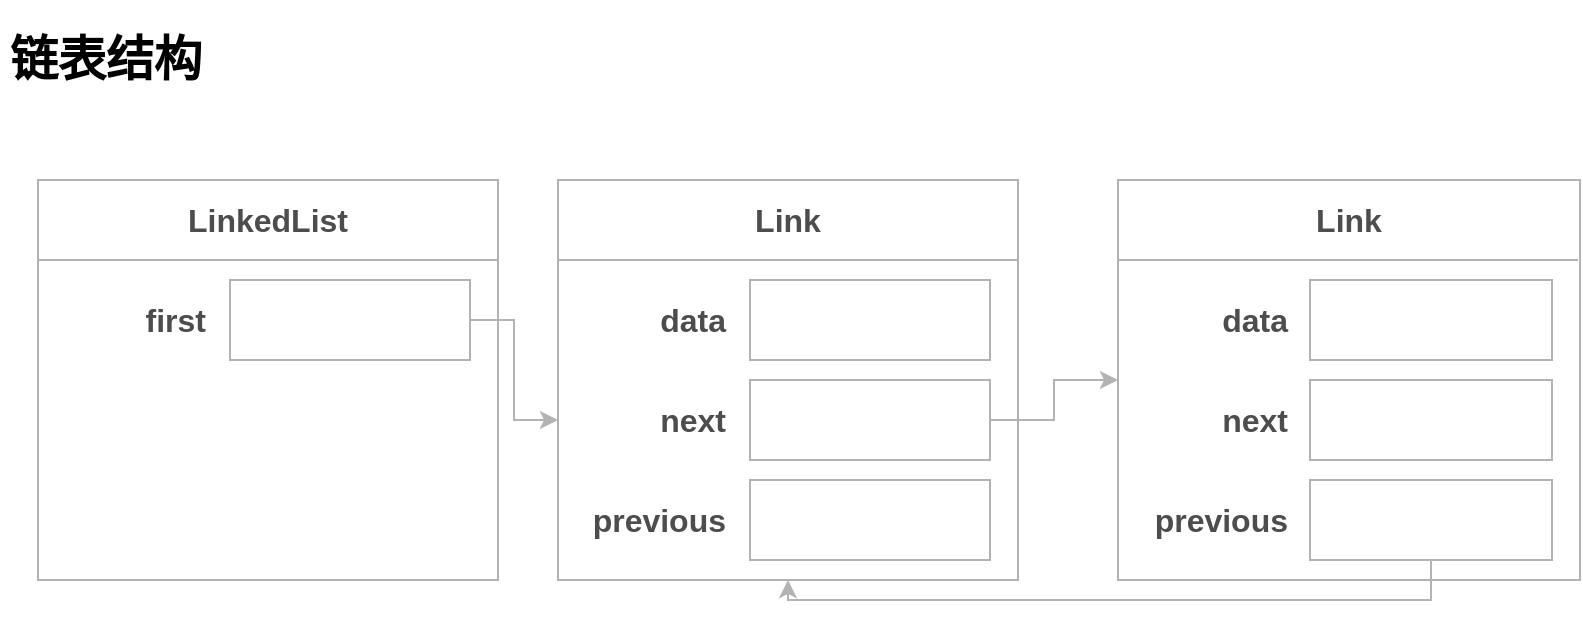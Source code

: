 <mxfile version="11.1.4" type="device"><diagram id="W3RQ6RzzjMSYz3hsEEtu" name="第 1 页"><mxGraphModel dx="1106" dy="784" grid="1" gridSize="10" guides="1" tooltips="1" connect="1" arrows="1" fold="1" page="1" pageScale="1" pageWidth="827" pageHeight="1169" math="0" shadow="0"><root><mxCell id="0"/><mxCell id="1" parent="0"/><mxCell id="JpCWtsIsJuGCpncunCl6-5" value="" style="rounded=0;whiteSpace=wrap;html=1;fontSize=18;align=left;fontColor=#000000;strokeColor=#B3B3B3;" vertex="1" parent="1"><mxGeometry x="280" y="90" width="230" height="200" as="geometry"/></mxCell><mxCell id="7SkddYcQ12JWqPxKXjmv-1" value="&lt;h1&gt;链表结构&lt;/h1&gt;" style="text;html=1;strokeColor=none;fillColor=none;spacing=5;spacingTop=-20;whiteSpace=wrap;overflow=hidden;rounded=0;" parent="1" vertex="1"><mxGeometry x="1" y="10" width="210" height="40" as="geometry"/></mxCell><mxCell id="7SkddYcQ12JWqPxKXjmv-3" value="data" style="text;html=1;strokeColor=none;fillColor=none;align=right;verticalAlign=middle;whiteSpace=wrap;rounded=0;fontSize=16;fontStyle=1;fontColor=#4D4D4D;" parent="1" vertex="1"><mxGeometry x="280" y="140" width="86" height="40" as="geometry"/></mxCell><mxCell id="7SkddYcQ12JWqPxKXjmv-11" value="" style="rounded=0;whiteSpace=wrap;html=1;fontSize=18;align=left;fontColor=#000000;strokeColor=#B3B3B3;" parent="1" vertex="1"><mxGeometry x="376" y="140" width="120" height="40" as="geometry"/></mxCell><mxCell id="JpCWtsIsJuGCpncunCl6-27" style="edgeStyle=orthogonalEdgeStyle;rounded=0;orthogonalLoop=1;jettySize=auto;html=1;exitX=1;exitY=0.5;exitDx=0;exitDy=0;strokeColor=#B3B3B3;fontSize=16;" edge="1" parent="1" source="JpCWtsIsJuGCpncunCl6-1" target="JpCWtsIsJuGCpncunCl6-8"><mxGeometry relative="1" as="geometry"/></mxCell><mxCell id="JpCWtsIsJuGCpncunCl6-1" value="" style="rounded=0;whiteSpace=wrap;html=1;fontSize=18;align=left;fontColor=#000000;strokeColor=#B3B3B3;" vertex="1" parent="1"><mxGeometry x="376" y="190" width="120" height="40" as="geometry"/></mxCell><mxCell id="JpCWtsIsJuGCpncunCl6-2" value="" style="rounded=0;whiteSpace=wrap;html=1;fontSize=18;align=left;fontColor=#000000;strokeColor=#B3B3B3;" vertex="1" parent="1"><mxGeometry x="376" y="240" width="120" height="40" as="geometry"/></mxCell><mxCell id="JpCWtsIsJuGCpncunCl6-3" value="next" style="text;html=1;strokeColor=none;fillColor=none;align=right;verticalAlign=middle;whiteSpace=wrap;rounded=0;fontSize=16;fontStyle=1;fontColor=#4D4D4D;" vertex="1" parent="1"><mxGeometry x="280" y="190" width="86" height="40" as="geometry"/></mxCell><mxCell id="JpCWtsIsJuGCpncunCl6-4" value="previous" style="text;html=1;strokeColor=none;fillColor=none;align=right;verticalAlign=middle;whiteSpace=wrap;rounded=0;fontSize=16;fontStyle=1;fontColor=#4D4D4D;" vertex="1" parent="1"><mxGeometry x="280" y="240" width="86" height="40" as="geometry"/></mxCell><mxCell id="JpCWtsIsJuGCpncunCl6-6" value="Link" style="text;html=1;strokeColor=none;fillColor=none;align=center;verticalAlign=middle;whiteSpace=wrap;rounded=0;fontSize=16;fontStyle=1;fontColor=#4D4D4D;" vertex="1" parent="1"><mxGeometry x="352" y="90" width="86" height="40" as="geometry"/></mxCell><mxCell id="JpCWtsIsJuGCpncunCl6-7" value="" style="endArrow=none;html=1;fontSize=16;exitX=0;exitY=0.25;exitDx=0;exitDy=0;entryX=1;entryY=0.25;entryDx=0;entryDy=0;strokeColor=#B3B3B3;" edge="1" parent="1"><mxGeometry width="50" height="50" relative="1" as="geometry"><mxPoint x="280" y="130" as="sourcePoint"/><mxPoint x="510" y="130" as="targetPoint"/></mxGeometry></mxCell><mxCell id="JpCWtsIsJuGCpncunCl6-8" value="" style="rounded=0;whiteSpace=wrap;html=1;fontSize=18;align=left;fontColor=#000000;strokeColor=#B3B3B3;" vertex="1" parent="1"><mxGeometry x="560" y="90" width="231" height="200" as="geometry"/></mxCell><mxCell id="JpCWtsIsJuGCpncunCl6-9" value="data" style="text;html=1;strokeColor=none;fillColor=none;align=right;verticalAlign=middle;whiteSpace=wrap;rounded=0;fontSize=16;fontStyle=1;fontColor=#4D4D4D;" vertex="1" parent="1"><mxGeometry x="560" y="140" width="87" height="40" as="geometry"/></mxCell><mxCell id="JpCWtsIsJuGCpncunCl6-10" value="" style="rounded=0;whiteSpace=wrap;html=1;fontSize=18;align=left;fontColor=#000000;strokeColor=#B3B3B3;" vertex="1" parent="1"><mxGeometry x="656" y="140" width="121" height="40" as="geometry"/></mxCell><mxCell id="JpCWtsIsJuGCpncunCl6-11" value="" style="rounded=0;whiteSpace=wrap;html=1;fontSize=18;align=left;fontColor=#000000;strokeColor=#B3B3B3;" vertex="1" parent="1"><mxGeometry x="656" y="190" width="121" height="40" as="geometry"/></mxCell><mxCell id="JpCWtsIsJuGCpncunCl6-28" style="edgeStyle=orthogonalEdgeStyle;rounded=0;orthogonalLoop=1;jettySize=auto;html=1;exitX=0.5;exitY=1;exitDx=0;exitDy=0;entryX=0.5;entryY=1;entryDx=0;entryDy=0;strokeColor=#B3B3B3;fontSize=16;" edge="1" parent="1" source="JpCWtsIsJuGCpncunCl6-12" target="JpCWtsIsJuGCpncunCl6-5"><mxGeometry relative="1" as="geometry"/></mxCell><mxCell id="JpCWtsIsJuGCpncunCl6-12" value="" style="rounded=0;whiteSpace=wrap;html=1;fontSize=18;align=left;fontColor=#000000;strokeColor=#B3B3B3;" vertex="1" parent="1"><mxGeometry x="656" y="240" width="121" height="40" as="geometry"/></mxCell><mxCell id="JpCWtsIsJuGCpncunCl6-13" value="next" style="text;html=1;strokeColor=none;fillColor=none;align=right;verticalAlign=middle;whiteSpace=wrap;rounded=0;fontSize=16;fontStyle=1;fontColor=#4D4D4D;" vertex="1" parent="1"><mxGeometry x="560" y="190" width="87" height="40" as="geometry"/></mxCell><mxCell id="JpCWtsIsJuGCpncunCl6-14" value="previous" style="text;html=1;strokeColor=none;fillColor=none;align=right;verticalAlign=middle;whiteSpace=wrap;rounded=0;fontSize=16;fontStyle=1;fontColor=#4D4D4D;" vertex="1" parent="1"><mxGeometry x="560" y="240" width="87" height="40" as="geometry"/></mxCell><mxCell id="JpCWtsIsJuGCpncunCl6-15" value="Link" style="text;html=1;strokeColor=none;fillColor=none;align=center;verticalAlign=middle;whiteSpace=wrap;rounded=0;fontSize=16;fontStyle=1;fontColor=#4D4D4D;" vertex="1" parent="1"><mxGeometry x="632" y="90" width="87" height="40" as="geometry"/></mxCell><mxCell id="JpCWtsIsJuGCpncunCl6-16" value="" style="endArrow=none;html=1;fontSize=16;exitX=0;exitY=0.25;exitDx=0;exitDy=0;entryX=1;entryY=0.25;entryDx=0;entryDy=0;strokeColor=#B3B3B3;" edge="1" parent="1"><mxGeometry width="50" height="50" relative="1" as="geometry"><mxPoint x="560" y="130" as="sourcePoint"/><mxPoint x="790" y="130" as="targetPoint"/></mxGeometry></mxCell><mxCell id="JpCWtsIsJuGCpncunCl6-17" value="" style="rounded=0;whiteSpace=wrap;html=1;fontSize=18;align=left;fontColor=#000000;strokeColor=#B3B3B3;" vertex="1" parent="1"><mxGeometry x="20" y="90" width="230" height="200" as="geometry"/></mxCell><mxCell id="JpCWtsIsJuGCpncunCl6-18" value="first" style="text;html=1;strokeColor=none;fillColor=none;align=right;verticalAlign=middle;whiteSpace=wrap;rounded=0;fontSize=16;fontStyle=1;fontColor=#4D4D4D;" vertex="1" parent="1"><mxGeometry x="20" y="140" width="86" height="40" as="geometry"/></mxCell><mxCell id="JpCWtsIsJuGCpncunCl6-26" style="edgeStyle=orthogonalEdgeStyle;rounded=0;orthogonalLoop=1;jettySize=auto;html=1;exitX=1;exitY=0.5;exitDx=0;exitDy=0;entryX=0;entryY=0.5;entryDx=0;entryDy=0;strokeColor=#B3B3B3;fontSize=16;" edge="1" parent="1" source="JpCWtsIsJuGCpncunCl6-19" target="JpCWtsIsJuGCpncunCl6-3"><mxGeometry relative="1" as="geometry"/></mxCell><mxCell id="JpCWtsIsJuGCpncunCl6-19" value="" style="rounded=0;whiteSpace=wrap;html=1;fontSize=18;align=left;fontColor=#000000;strokeColor=#B3B3B3;" vertex="1" parent="1"><mxGeometry x="116" y="140" width="120" height="40" as="geometry"/></mxCell><mxCell id="JpCWtsIsJuGCpncunCl6-24" value="LinkedList" style="text;html=1;strokeColor=none;fillColor=none;align=center;verticalAlign=middle;whiteSpace=wrap;rounded=0;fontSize=16;fontStyle=1;fontColor=#4D4D4D;" vertex="1" parent="1"><mxGeometry x="92" y="90" width="86" height="40" as="geometry"/></mxCell><mxCell id="JpCWtsIsJuGCpncunCl6-25" value="" style="endArrow=none;html=1;fontSize=16;exitX=0;exitY=0.25;exitDx=0;exitDy=0;entryX=1;entryY=0.25;entryDx=0;entryDy=0;strokeColor=#B3B3B3;" edge="1" parent="1"><mxGeometry width="50" height="50" relative="1" as="geometry"><mxPoint x="20" y="130" as="sourcePoint"/><mxPoint x="250" y="130" as="targetPoint"/></mxGeometry></mxCell></root></mxGraphModel></diagram></mxfile>